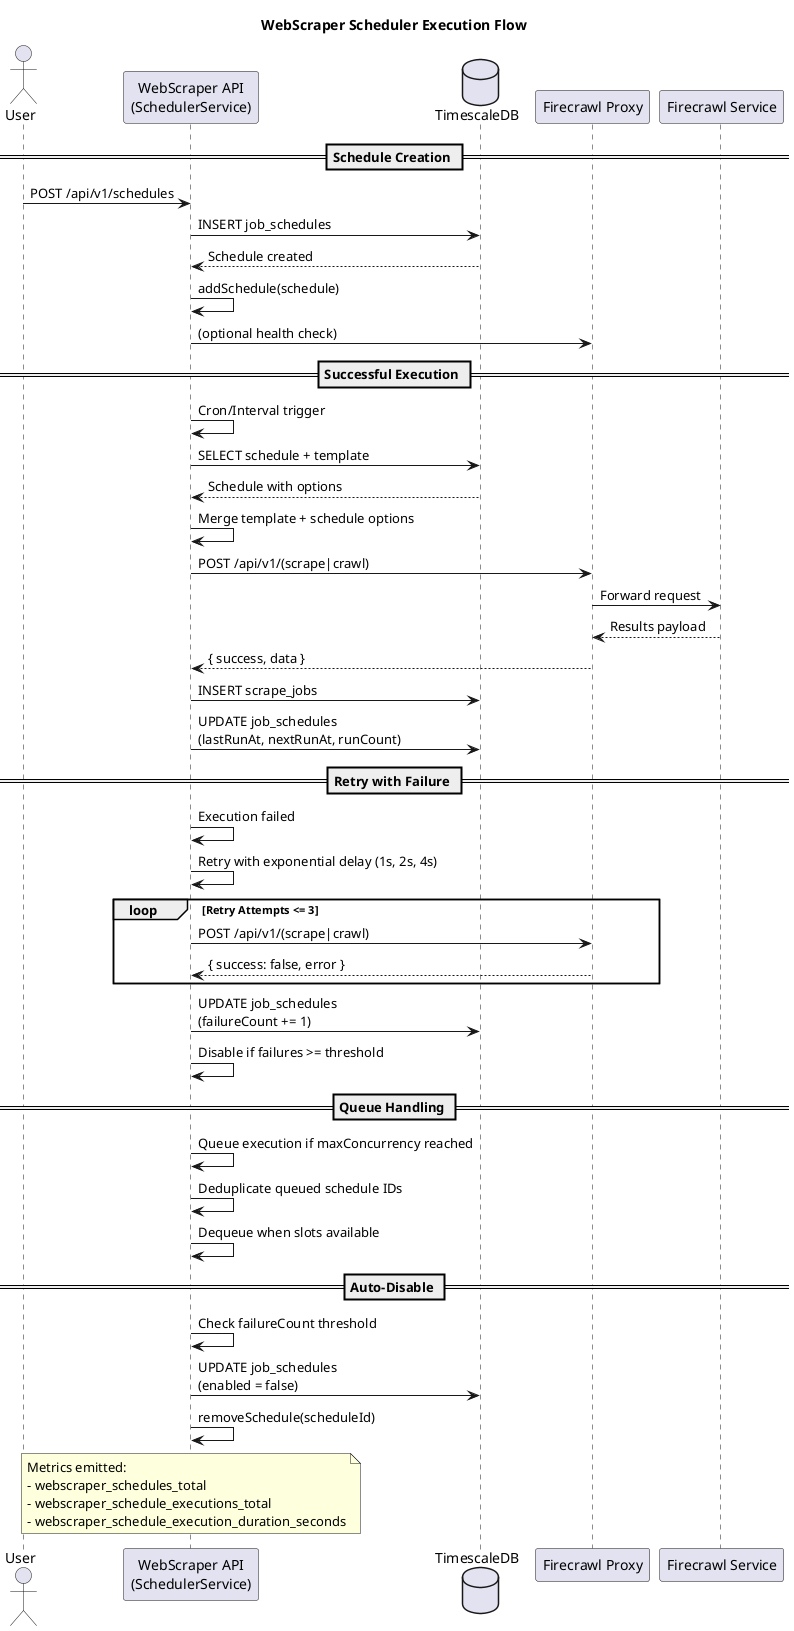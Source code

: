 @startuml
title WebScraper Scheduler Execution Flow

actor User
participant "WebScraper API\n(SchedulerService)" as Scheduler
database "TimescaleDB" as DB
participant "Firecrawl Proxy" as Proxy
participant "Firecrawl Service" as Firecrawl

== Schedule Creation ==
User -> Scheduler: POST /api/v1/schedules
Scheduler -> DB: INSERT job_schedules
DB --> Scheduler: Schedule created
Scheduler -> Scheduler: addSchedule(schedule)
Scheduler -> Proxy: (optional health check)

== Successful Execution ==
Scheduler -> Scheduler: Cron/Interval trigger
Scheduler -> DB: SELECT schedule + template
DB --> Scheduler: Schedule with options
Scheduler -> Scheduler: Merge template + schedule options
Scheduler -> Proxy: POST /api/v1/(scrape|crawl)
Proxy -> Firecrawl: Forward request
Firecrawl --> Proxy: Results payload
Proxy --> Scheduler: { success, data }
Scheduler -> DB: INSERT scrape_jobs
Scheduler -> DB: UPDATE job_schedules\n(lastRunAt, nextRunAt, runCount)

== Retry with Failure ==
Scheduler -> Scheduler: Execution failed
Scheduler -> Scheduler: Retry with exponential delay (1s, 2s, 4s)
loop Retry Attempts <= 3
  Scheduler -> Proxy: POST /api/v1/(scrape|crawl)
  Proxy --> Scheduler: { success: false, error }
end
Scheduler -> DB: UPDATE job_schedules\n(failureCount += 1)
Scheduler -> Scheduler: Disable if failures >= threshold

== Queue Handling ==
Scheduler -> Scheduler: Queue execution if maxConcurrency reached
Scheduler -> Scheduler: Deduplicate queued schedule IDs
Scheduler -> Scheduler: Dequeue when slots available

== Auto-Disable ==
Scheduler -> Scheduler: Check failureCount threshold
Scheduler -> DB: UPDATE job_schedules\n(enabled = false)
Scheduler -> Scheduler: removeSchedule(scheduleId)

note over Scheduler
Metrics emitted:
- webscraper_schedules_total
- webscraper_schedule_executions_total
- webscraper_schedule_execution_duration_seconds
end note

@enduml
